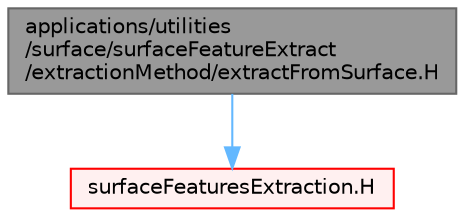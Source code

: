 digraph "applications/utilities/surface/surfaceFeatureExtract/extractionMethod/extractFromSurface.H"
{
 // LATEX_PDF_SIZE
  bgcolor="transparent";
  edge [fontname=Helvetica,fontsize=10,labelfontname=Helvetica,labelfontsize=10];
  node [fontname=Helvetica,fontsize=10,shape=box,height=0.2,width=0.4];
  Node1 [id="Node000001",label="applications/utilities\l/surface/surfaceFeatureExtract\l/extractionMethod/extractFromSurface.H",height=0.2,width=0.4,color="gray40", fillcolor="grey60", style="filled", fontcolor="black",tooltip=" "];
  Node1 -> Node2 [id="edge1_Node000001_Node000002",color="steelblue1",style="solid",tooltip=" "];
  Node2 [id="Node000002",label="surfaceFeaturesExtraction.H",height=0.2,width=0.4,color="red", fillcolor="#FFF0F0", style="filled",URL="$surfaceFeaturesExtraction_8H.html",tooltip=" "];
}
